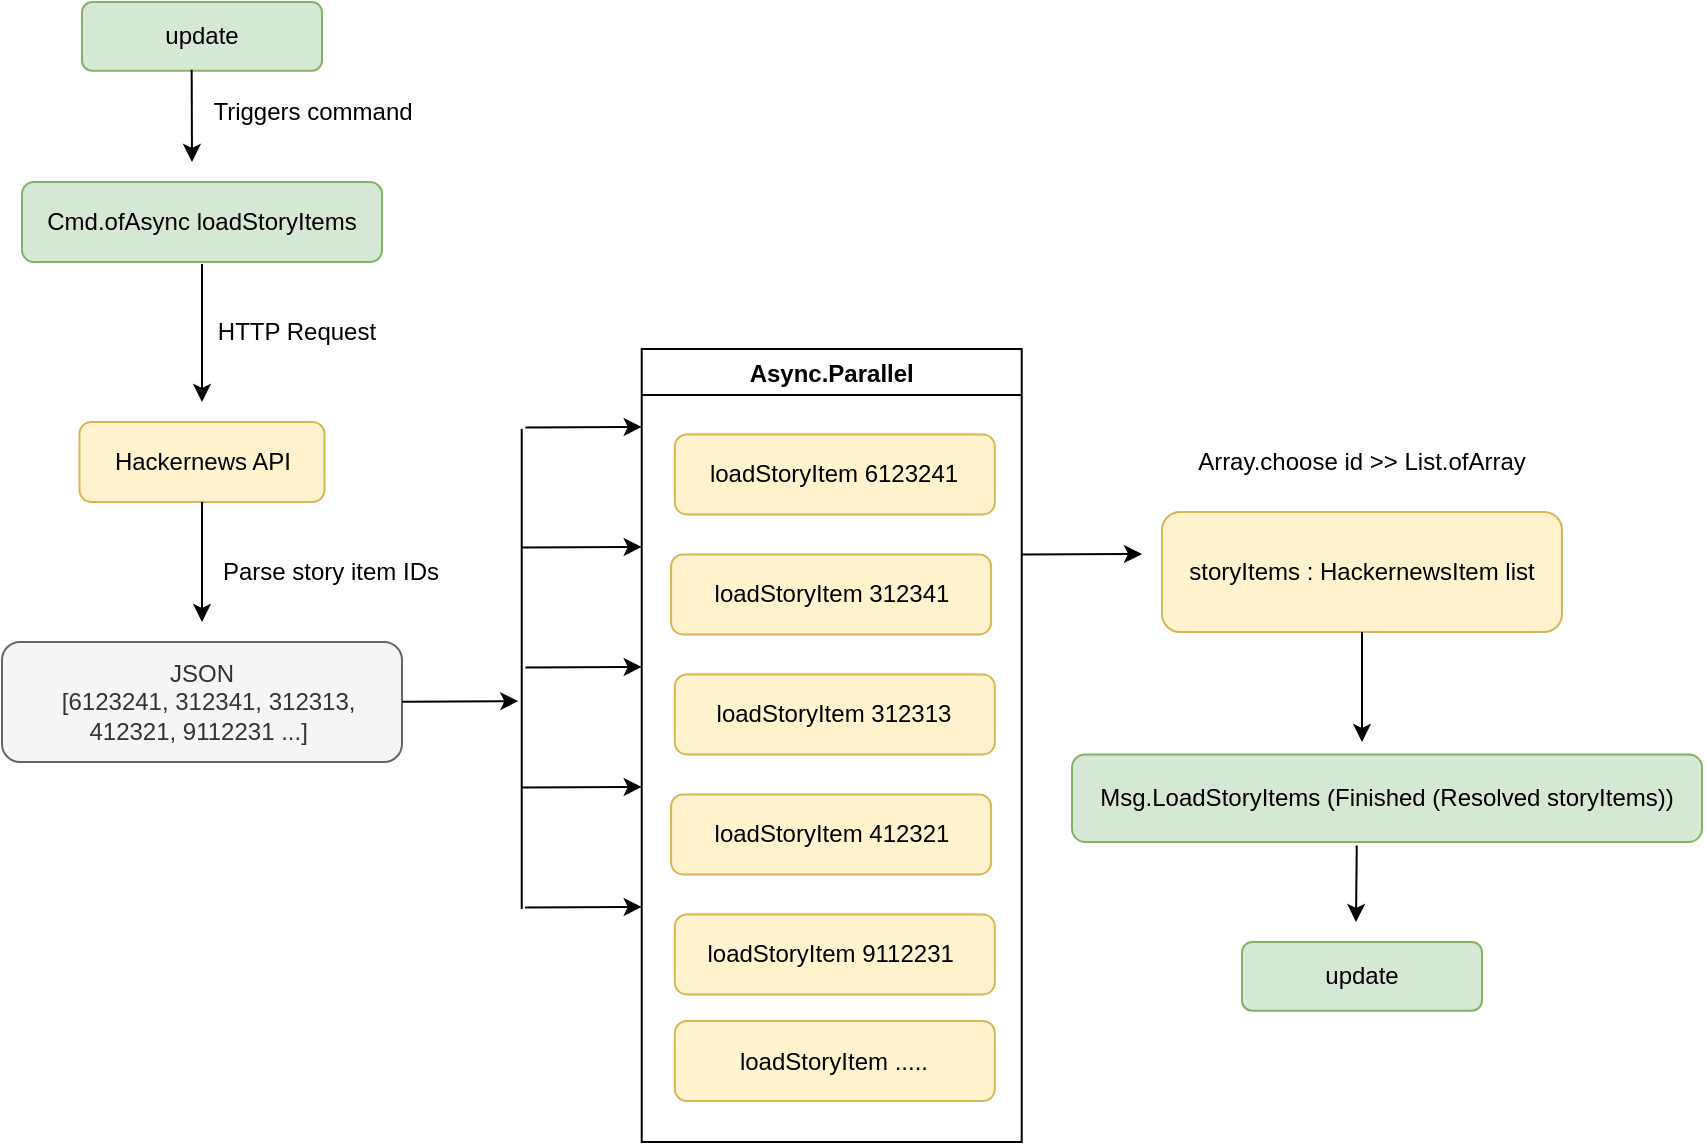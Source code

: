 <mxfile version="12.4.7" type="device"><diagram id="y5ldztgnmC5OazE9UEaf" name="Page-1"><mxGraphModel dx="1038" dy="580" grid="1" gridSize="10" guides="1" tooltips="1" connect="1" arrows="1" fold="1" page="1" pageScale="1" pageWidth="850" pageHeight="1100" math="0" shadow="0"><root><mxCell id="0"/><mxCell id="1" parent="0"/><mxCell id="YCYZmZIr1cbf74pbLD58-49" value="Async.Parallel" style="swimlane;" parent="1" vertex="1"><mxGeometry x="349.86" y="193.45" width="190" height="396.55" as="geometry"/></mxCell><mxCell id="8DWPYCKvKItiW_rLvRkC-1" value="loadStoryItem ....." style="rounded=1;whiteSpace=wrap;html=1;fillColor=#fff2cc;strokeColor=#d6b656;" parent="YCYZmZIr1cbf74pbLD58-49" vertex="1"><mxGeometry x="16.56" y="336.05" width="160" height="40" as="geometry"/></mxCell><mxCell id="YCYZmZIr1cbf74pbLD58-8" value="Cmd.ofAsync loadStoryItems" style="rounded=1;whiteSpace=wrap;html=1;fillColor=#d5e8d4;strokeColor=#82b366;" parent="1" vertex="1"><mxGeometry x="40" y="110" width="180" height="40" as="geometry"/></mxCell><mxCell id="YCYZmZIr1cbf74pbLD58-9" value="" style="endArrow=classic;html=1;" parent="1" edge="1"><mxGeometry width="50" height="50" relative="1" as="geometry"><mxPoint x="130" y="151" as="sourcePoint"/><mxPoint x="130" y="220" as="targetPoint"/></mxGeometry></mxCell><mxCell id="YCYZmZIr1cbf74pbLD58-10" value="Hackernews API" style="rounded=1;whiteSpace=wrap;html=1;fillColor=#fff2cc;strokeColor=#d6b656;" parent="1" vertex="1"><mxGeometry x="68.75" y="230" width="122.5" height="40" as="geometry"/></mxCell><mxCell id="YCYZmZIr1cbf74pbLD58-11" value="HTTP Request" style="text;html=1;strokeColor=none;fillColor=none;align=center;verticalAlign=middle;whiteSpace=wrap;rounded=0;" parent="1" vertex="1"><mxGeometry x="124.69" y="170" width="105.31" height="30" as="geometry"/></mxCell><mxCell id="YCYZmZIr1cbf74pbLD58-19" value="JSON &lt;br&gt;&amp;nbsp; [6123241, 312341, 312313, 412321, 9112231 ...]&amp;nbsp;" style="rounded=1;whiteSpace=wrap;html=1;fillColor=#f5f5f5;strokeColor=#666666;fontColor=#333333;" parent="1" vertex="1"><mxGeometry x="30" y="340" width="200" height="60" as="geometry"/></mxCell><mxCell id="YCYZmZIr1cbf74pbLD58-22" value="" style="endArrow=classic;html=1;exitX=0.5;exitY=1;exitDx=0;exitDy=0;" parent="1" source="YCYZmZIr1cbf74pbLD58-10" edge="1"><mxGeometry width="50" height="50" relative="1" as="geometry"><mxPoint x="140" y="161.0" as="sourcePoint"/><mxPoint x="130" y="330" as="targetPoint"/></mxGeometry></mxCell><mxCell id="YCYZmZIr1cbf74pbLD58-23" value="" style="endArrow=none;html=1;" parent="1" edge="1"><mxGeometry width="50" height="50" relative="1" as="geometry"><mxPoint x="289.86" y="473.45" as="sourcePoint"/><mxPoint x="289.86" y="233.45" as="targetPoint"/></mxGeometry></mxCell><mxCell id="YCYZmZIr1cbf74pbLD58-28" value="Parse story item IDs" style="text;html=1;strokeColor=none;fillColor=none;align=center;verticalAlign=middle;whiteSpace=wrap;rounded=0;" parent="1" vertex="1"><mxGeometry x="139.38" y="290" width="110.62" height="30" as="geometry"/></mxCell><mxCell id="YCYZmZIr1cbf74pbLD58-29" value="" style="endArrow=classic;html=1;" parent="1" edge="1"><mxGeometry width="50" height="50" relative="1" as="geometry"><mxPoint x="291.73" y="232.76" as="sourcePoint"/><mxPoint x="349.86" y="232.45" as="targetPoint"/></mxGeometry></mxCell><mxCell id="YCYZmZIr1cbf74pbLD58-30" value="loadStoryItem 6123241" style="rounded=1;whiteSpace=wrap;html=1;fillColor=#fff2cc;strokeColor=#d6b656;" parent="1" vertex="1"><mxGeometry x="366.42" y="236.21" width="160" height="40" as="geometry"/></mxCell><mxCell id="YCYZmZIr1cbf74pbLD58-31" value="" style="endArrow=classic;html=1;" parent="1" edge="1"><mxGeometry width="50" height="50" relative="1" as="geometry"><mxPoint x="289.86" y="292.76" as="sourcePoint"/><mxPoint x="349.86" y="292.45" as="targetPoint"/></mxGeometry></mxCell><mxCell id="YCYZmZIr1cbf74pbLD58-32" value="loadStoryItem 312341" style="rounded=1;whiteSpace=wrap;html=1;fillColor=#fff2cc;strokeColor=#d6b656;" parent="1" vertex="1"><mxGeometry x="364.55" y="296.21" width="160" height="40" as="geometry"/></mxCell><mxCell id="YCYZmZIr1cbf74pbLD58-36" value="" style="endArrow=classic;html=1;" parent="1" edge="1"><mxGeometry width="50" height="50" relative="1" as="geometry"><mxPoint x="291.73" y="352.76" as="sourcePoint"/><mxPoint x="349.86" y="352.45" as="targetPoint"/></mxGeometry></mxCell><mxCell id="YCYZmZIr1cbf74pbLD58-37" value="loadStoryItem 312313" style="rounded=1;whiteSpace=wrap;html=1;fillColor=#fff2cc;strokeColor=#d6b656;" parent="1" vertex="1"><mxGeometry x="366.42" y="356.21" width="160" height="40" as="geometry"/></mxCell><mxCell id="YCYZmZIr1cbf74pbLD58-38" value="" style="endArrow=classic;html=1;" parent="1" edge="1"><mxGeometry width="50" height="50" relative="1" as="geometry"><mxPoint x="289.86" y="412.76" as="sourcePoint"/><mxPoint x="349.86" y="412.45" as="targetPoint"/></mxGeometry></mxCell><mxCell id="YCYZmZIr1cbf74pbLD58-39" value="loadStoryItem 412321" style="rounded=1;whiteSpace=wrap;html=1;fillColor=#fff2cc;strokeColor=#d6b656;" parent="1" vertex="1"><mxGeometry x="364.55" y="416.21" width="160" height="40" as="geometry"/></mxCell><mxCell id="YCYZmZIr1cbf74pbLD58-40" value="" style="endArrow=classic;html=1;" parent="1" edge="1"><mxGeometry width="50" height="50" relative="1" as="geometry"><mxPoint x="291.48" y="472.76" as="sourcePoint"/><mxPoint x="349.86" y="472.45" as="targetPoint"/></mxGeometry></mxCell><mxCell id="YCYZmZIr1cbf74pbLD58-41" value="loadStoryItem 9112231&amp;nbsp;" style="rounded=1;whiteSpace=wrap;html=1;fillColor=#fff2cc;strokeColor=#d6b656;" parent="1" vertex="1"><mxGeometry x="366.42" y="476.21" width="160" height="40" as="geometry"/></mxCell><mxCell id="YCYZmZIr1cbf74pbLD58-51" value="" style="endArrow=classic;html=1;" parent="1" edge="1"><mxGeometry width="50" height="50" relative="1" as="geometry"><mxPoint x="230.0" y="369.89" as="sourcePoint"/><mxPoint x="288.13" y="369.58" as="targetPoint"/></mxGeometry></mxCell><mxCell id="YCYZmZIr1cbf74pbLD58-52" value="Array.choose id &amp;gt;&amp;gt; List.ofArray" style="text;html=1;strokeColor=none;fillColor=none;align=center;verticalAlign=middle;whiteSpace=wrap;rounded=0;" parent="1" vertex="1"><mxGeometry x="590" y="235" width="240" height="30" as="geometry"/></mxCell><mxCell id="YCYZmZIr1cbf74pbLD58-53" value="" style="endArrow=classic;html=1;" parent="1" edge="1"><mxGeometry width="50" height="50" relative="1" as="geometry"><mxPoint x="539.86" y="296.21" as="sourcePoint"/><mxPoint x="600" y="296" as="targetPoint"/></mxGeometry></mxCell><mxCell id="YCYZmZIr1cbf74pbLD58-59" value="storyItems :&amp;nbsp;HackernewsItem list" style="rounded=1;whiteSpace=wrap;html=1;fillColor=#fff2cc;strokeColor=#d6b656;" parent="1" vertex="1"><mxGeometry x="610" y="275" width="200" height="60" as="geometry"/></mxCell><mxCell id="YCYZmZIr1cbf74pbLD58-60" value="" style="endArrow=classic;html=1;exitX=0.5;exitY=1;exitDx=0;exitDy=0;" parent="1" source="YCYZmZIr1cbf74pbLD58-59" edge="1"><mxGeometry width="50" height="50" relative="1" as="geometry"><mxPoint x="549.86" y="306.21" as="sourcePoint"/><mxPoint x="710" y="390" as="targetPoint"/></mxGeometry></mxCell><mxCell id="YCYZmZIr1cbf74pbLD58-62" value="Msg.LoadStoryItems (Finished (Resolved storyItems))" style="rounded=1;whiteSpace=wrap;html=1;fillColor=#d5e8d4;strokeColor=#82b366;" parent="1" vertex="1"><mxGeometry x="565" y="396.21" width="315" height="43.79" as="geometry"/></mxCell><mxCell id="YCYZmZIr1cbf74pbLD58-63" value="update" style="rounded=1;whiteSpace=wrap;html=1;fillColor=#d5e8d4;strokeColor=#82b366;" parent="1" vertex="1"><mxGeometry x="70" y="20" width="120" height="34.41" as="geometry"/></mxCell><mxCell id="YCYZmZIr1cbf74pbLD58-64" value="" style="endArrow=classic;html=1;exitX=0.457;exitY=0.986;exitDx=0;exitDy=0;exitPerimeter=0;" parent="1" source="YCYZmZIr1cbf74pbLD58-63" edge="1"><mxGeometry width="50" height="50" relative="1" as="geometry"><mxPoint x="140.0" y="161" as="sourcePoint"/><mxPoint x="125" y="100" as="targetPoint"/></mxGeometry></mxCell><mxCell id="YCYZmZIr1cbf74pbLD58-65" value="Triggers command" style="text;html=1;strokeColor=none;fillColor=none;align=center;verticalAlign=middle;whiteSpace=wrap;rounded=0;" parent="1" vertex="1"><mxGeometry x="124.69" y="60" width="120.62" height="30" as="geometry"/></mxCell><mxCell id="YCYZmZIr1cbf74pbLD58-67" value="update" style="rounded=1;whiteSpace=wrap;html=1;fillColor=#d5e8d4;strokeColor=#82b366;" parent="1" vertex="1"><mxGeometry x="650" y="490" width="120" height="34.41" as="geometry"/></mxCell><mxCell id="YCYZmZIr1cbf74pbLD58-69" value="" style="endArrow=classic;html=1;exitX=0.452;exitY=1.041;exitDx=0;exitDy=0;exitPerimeter=0;" parent="1" source="YCYZmZIr1cbf74pbLD58-62" edge="1"><mxGeometry width="50" height="50" relative="1" as="geometry"><mxPoint x="720" y="345" as="sourcePoint"/><mxPoint x="707" y="480" as="targetPoint"/></mxGeometry></mxCell></root></mxGraphModel></diagram></mxfile>